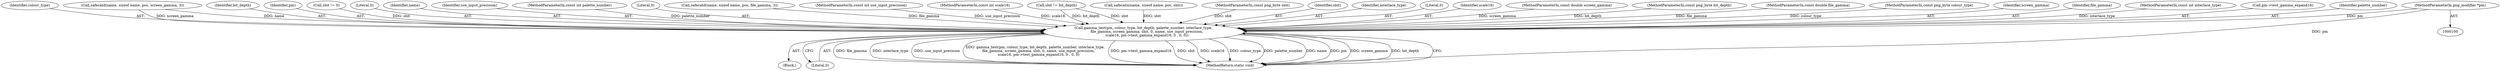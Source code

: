 digraph "0_Android_9d4853418ab2f754c2b63e091c29c5529b8b86ca_49@pointer" {
"1000101" [label="(MethodParameterIn,png_modifier *pm)"];
"1000195" [label="(Call,gamma_test(pm, colour_type, bit_depth, palette_number, interlace_type,\n      file_gamma, screen_gamma, sbit, 0, name, use_input_precision,\n      scale16, pm->test_gamma_expand16, 0 , 0, 0))"];
"1000197" [label="(Identifier,colour_type)"];
"1000188" [label="(Call,safecatd(name, sizeof name, pos, screen_gamma, 3))"];
"1000198" [label="(Identifier,bit_depth)"];
"1000196" [label="(Identifier,pm)"];
"1000122" [label="(Call,sbit != 0)"];
"1000212" [label="(Literal,0)"];
"1000205" [label="(Identifier,name)"];
"1000206" [label="(Identifier,use_input_precision)"];
"1000104" [label="(MethodParameterIn,const int palette_number)"];
"1000111" [label="(Block,)"];
"1000213" [label="(Literal,0)"];
"1000204" [label="(Literal,0)"];
"1000171" [label="(Call,safecatd(name, sizeof name, pos, file_gamma, 3))"];
"1000109" [label="(MethodParameterIn,const int use_input_precision)"];
"1000110" [label="(MethodParameterIn,const int scale16)"];
"1000101" [label="(MethodParameterIn,png_modifier *pm)"];
"1000119" [label="(Call,sbit != bit_depth)"];
"1000136" [label="(Call,safecatn(name, sizeof name, pos, sbit))"];
"1000214" [label="(MethodReturn,static void)"];
"1000108" [label="(MethodParameterIn,const png_byte sbit)"];
"1000203" [label="(Identifier,sbit)"];
"1000200" [label="(Identifier,interlace_type)"];
"1000211" [label="(Literal,0)"];
"1000207" [label="(Identifier,scale16)"];
"1000107" [label="(MethodParameterIn,const double screen_gamma)"];
"1000103" [label="(MethodParameterIn,const png_byte bit_depth)"];
"1000106" [label="(MethodParameterIn,const double file_gamma)"];
"1000102" [label="(MethodParameterIn,const png_byte colour_type)"];
"1000202" [label="(Identifier,screen_gamma)"];
"1000195" [label="(Call,gamma_test(pm, colour_type, bit_depth, palette_number, interlace_type,\n      file_gamma, screen_gamma, sbit, 0, name, use_input_precision,\n      scale16, pm->test_gamma_expand16, 0 , 0, 0))"];
"1000201" [label="(Identifier,file_gamma)"];
"1000105" [label="(MethodParameterIn,const int interlace_type)"];
"1000208" [label="(Call,pm->test_gamma_expand16)"];
"1000199" [label="(Identifier,palette_number)"];
"1000101" -> "1000100"  [label="AST: "];
"1000101" -> "1000214"  [label="DDG: pm"];
"1000101" -> "1000195"  [label="DDG: pm"];
"1000195" -> "1000111"  [label="AST: "];
"1000195" -> "1000213"  [label="CFG: "];
"1000196" -> "1000195"  [label="AST: "];
"1000197" -> "1000195"  [label="AST: "];
"1000198" -> "1000195"  [label="AST: "];
"1000199" -> "1000195"  [label="AST: "];
"1000200" -> "1000195"  [label="AST: "];
"1000201" -> "1000195"  [label="AST: "];
"1000202" -> "1000195"  [label="AST: "];
"1000203" -> "1000195"  [label="AST: "];
"1000204" -> "1000195"  [label="AST: "];
"1000205" -> "1000195"  [label="AST: "];
"1000206" -> "1000195"  [label="AST: "];
"1000207" -> "1000195"  [label="AST: "];
"1000208" -> "1000195"  [label="AST: "];
"1000211" -> "1000195"  [label="AST: "];
"1000212" -> "1000195"  [label="AST: "];
"1000213" -> "1000195"  [label="AST: "];
"1000214" -> "1000195"  [label="CFG: "];
"1000195" -> "1000214"  [label="DDG: file_gamma"];
"1000195" -> "1000214"  [label="DDG: interlace_type"];
"1000195" -> "1000214"  [label="DDG: use_input_precision"];
"1000195" -> "1000214"  [label="DDG: gamma_test(pm, colour_type, bit_depth, palette_number, interlace_type,\n      file_gamma, screen_gamma, sbit, 0, name, use_input_precision,\n      scale16, pm->test_gamma_expand16, 0 , 0, 0)"];
"1000195" -> "1000214"  [label="DDG: pm->test_gamma_expand16"];
"1000195" -> "1000214"  [label="DDG: sbit"];
"1000195" -> "1000214"  [label="DDG: scale16"];
"1000195" -> "1000214"  [label="DDG: colour_type"];
"1000195" -> "1000214"  [label="DDG: palette_number"];
"1000195" -> "1000214"  [label="DDG: name"];
"1000195" -> "1000214"  [label="DDG: pm"];
"1000195" -> "1000214"  [label="DDG: screen_gamma"];
"1000195" -> "1000214"  [label="DDG: bit_depth"];
"1000102" -> "1000195"  [label="DDG: colour_type"];
"1000119" -> "1000195"  [label="DDG: bit_depth"];
"1000119" -> "1000195"  [label="DDG: sbit"];
"1000103" -> "1000195"  [label="DDG: bit_depth"];
"1000104" -> "1000195"  [label="DDG: palette_number"];
"1000105" -> "1000195"  [label="DDG: interlace_type"];
"1000171" -> "1000195"  [label="DDG: file_gamma"];
"1000106" -> "1000195"  [label="DDG: file_gamma"];
"1000188" -> "1000195"  [label="DDG: screen_gamma"];
"1000188" -> "1000195"  [label="DDG: name"];
"1000107" -> "1000195"  [label="DDG: screen_gamma"];
"1000122" -> "1000195"  [label="DDG: sbit"];
"1000136" -> "1000195"  [label="DDG: sbit"];
"1000108" -> "1000195"  [label="DDG: sbit"];
"1000109" -> "1000195"  [label="DDG: use_input_precision"];
"1000110" -> "1000195"  [label="DDG: scale16"];
}
